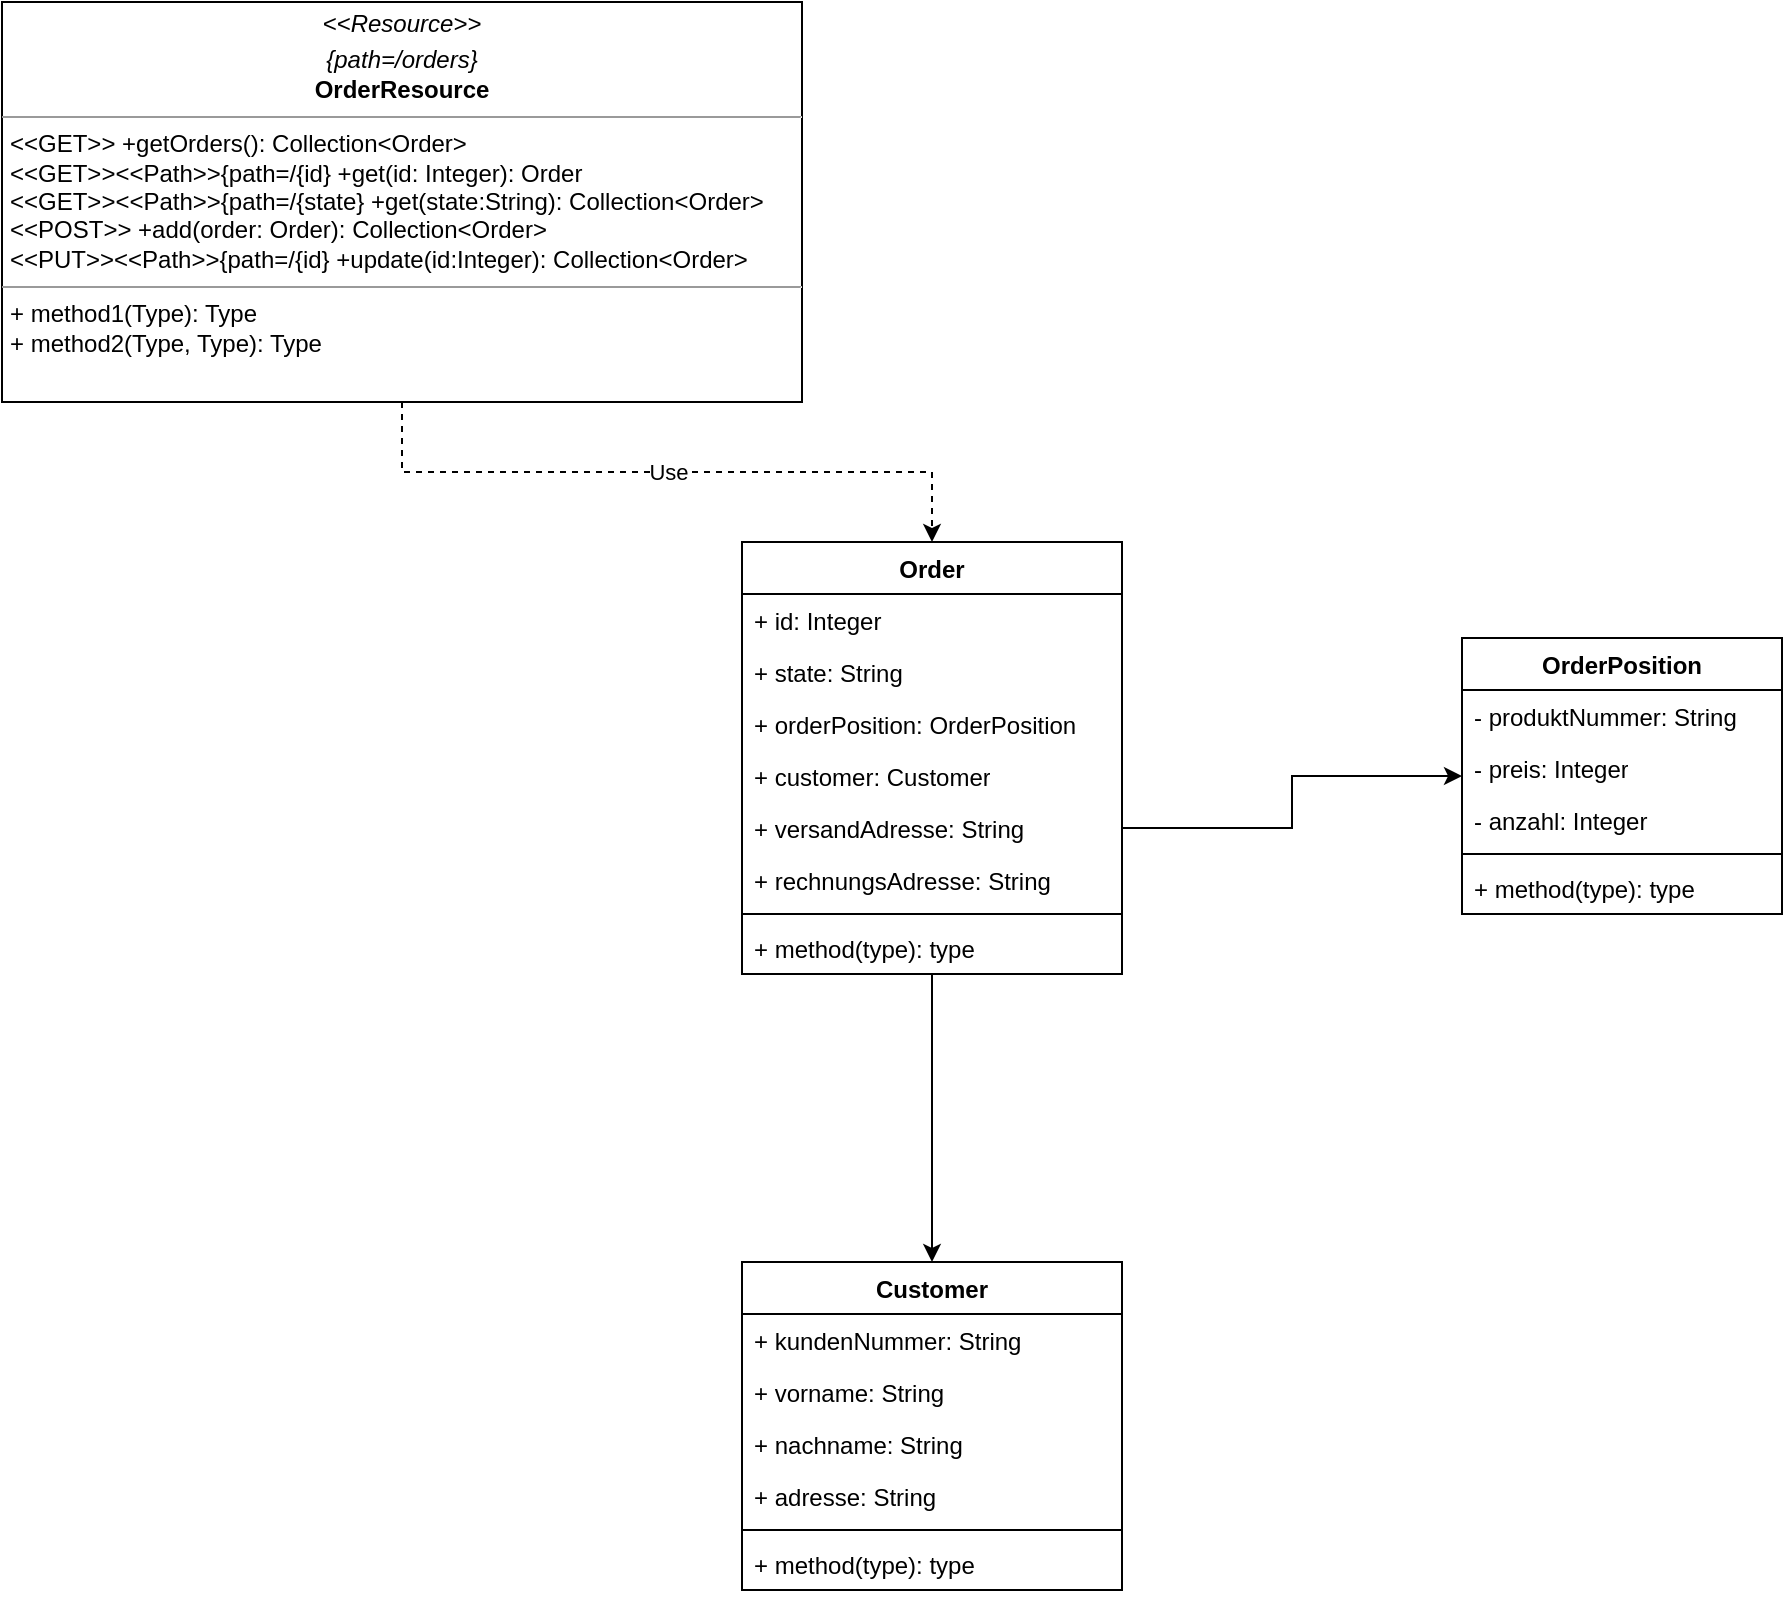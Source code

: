 <mxfile version="21.3.4" type="github">
  <diagram id="C5RBs43oDa-KdzZeNtuy" name="Page-1">
    <mxGraphModel dx="2021" dy="766" grid="1" gridSize="10" guides="1" tooltips="1" connect="1" arrows="1" fold="1" page="1" pageScale="1" pageWidth="827" pageHeight="1169" math="0" shadow="0">
      <root>
        <mxCell id="WIyWlLk6GJQsqaUBKTNV-0" />
        <mxCell id="WIyWlLk6GJQsqaUBKTNV-1" parent="WIyWlLk6GJQsqaUBKTNV-0" />
        <mxCell id="MOfuI0SH80aj07IrRXca-13" value="OrderPosition" style="swimlane;fontStyle=1;align=center;verticalAlign=top;childLayout=stackLayout;horizontal=1;startSize=26;horizontalStack=0;resizeParent=1;resizeParentMax=0;resizeLast=0;collapsible=1;marginBottom=0;whiteSpace=wrap;html=1;" vertex="1" parent="WIyWlLk6GJQsqaUBKTNV-1">
          <mxGeometry x="560" y="338" width="160" height="138" as="geometry" />
        </mxCell>
        <mxCell id="MOfuI0SH80aj07IrRXca-14" value="- produktNummer: String" style="text;strokeColor=none;fillColor=none;align=left;verticalAlign=top;spacingLeft=4;spacingRight=4;overflow=hidden;rotatable=0;points=[[0,0.5],[1,0.5]];portConstraint=eastwest;whiteSpace=wrap;html=1;" vertex="1" parent="MOfuI0SH80aj07IrRXca-13">
          <mxGeometry y="26" width="160" height="26" as="geometry" />
        </mxCell>
        <mxCell id="MOfuI0SH80aj07IrRXca-17" value="- preis: Integer" style="text;strokeColor=none;fillColor=none;align=left;verticalAlign=top;spacingLeft=4;spacingRight=4;overflow=hidden;rotatable=0;points=[[0,0.5],[1,0.5]];portConstraint=eastwest;whiteSpace=wrap;html=1;" vertex="1" parent="MOfuI0SH80aj07IrRXca-13">
          <mxGeometry y="52" width="160" height="26" as="geometry" />
        </mxCell>
        <mxCell id="MOfuI0SH80aj07IrRXca-18" value="- anzahl: Integer" style="text;strokeColor=none;fillColor=none;align=left;verticalAlign=top;spacingLeft=4;spacingRight=4;overflow=hidden;rotatable=0;points=[[0,0.5],[1,0.5]];portConstraint=eastwest;whiteSpace=wrap;html=1;" vertex="1" parent="MOfuI0SH80aj07IrRXca-13">
          <mxGeometry y="78" width="160" height="26" as="geometry" />
        </mxCell>
        <mxCell id="MOfuI0SH80aj07IrRXca-15" value="" style="line;strokeWidth=1;fillColor=none;align=left;verticalAlign=middle;spacingTop=-1;spacingLeft=3;spacingRight=3;rotatable=0;labelPosition=right;points=[];portConstraint=eastwest;strokeColor=inherit;" vertex="1" parent="MOfuI0SH80aj07IrRXca-13">
          <mxGeometry y="104" width="160" height="8" as="geometry" />
        </mxCell>
        <mxCell id="MOfuI0SH80aj07IrRXca-16" value="+ method(type): type" style="text;strokeColor=none;fillColor=none;align=left;verticalAlign=top;spacingLeft=4;spacingRight=4;overflow=hidden;rotatable=0;points=[[0,0.5],[1,0.5]];portConstraint=eastwest;whiteSpace=wrap;html=1;" vertex="1" parent="MOfuI0SH80aj07IrRXca-13">
          <mxGeometry y="112" width="160" height="26" as="geometry" />
        </mxCell>
        <mxCell id="MOfuI0SH80aj07IrRXca-36" style="edgeStyle=orthogonalEdgeStyle;rounded=0;orthogonalLoop=1;jettySize=auto;html=1;exitX=0.5;exitY=1;exitDx=0;exitDy=0;" edge="1" parent="WIyWlLk6GJQsqaUBKTNV-1" source="MOfuI0SH80aj07IrRXca-19" target="MOfuI0SH80aj07IrRXca-28">
          <mxGeometry relative="1" as="geometry" />
        </mxCell>
        <mxCell id="MOfuI0SH80aj07IrRXca-19" value="Order" style="swimlane;fontStyle=1;align=center;verticalAlign=top;childLayout=stackLayout;horizontal=1;startSize=26;horizontalStack=0;resizeParent=1;resizeParentMax=0;resizeLast=0;collapsible=1;marginBottom=0;whiteSpace=wrap;html=1;" vertex="1" parent="WIyWlLk6GJQsqaUBKTNV-1">
          <mxGeometry x="200" y="290" width="190" height="216" as="geometry" />
        </mxCell>
        <mxCell id="MOfuI0SH80aj07IrRXca-48" value="+ id: Integer" style="text;strokeColor=none;fillColor=none;align=left;verticalAlign=top;spacingLeft=4;spacingRight=4;overflow=hidden;rotatable=0;points=[[0,0.5],[1,0.5]];portConstraint=eastwest;whiteSpace=wrap;html=1;" vertex="1" parent="MOfuI0SH80aj07IrRXca-19">
          <mxGeometry y="26" width="190" height="26" as="geometry" />
        </mxCell>
        <mxCell id="MOfuI0SH80aj07IrRXca-20" value="+ state: String" style="text;strokeColor=none;fillColor=none;align=left;verticalAlign=top;spacingLeft=4;spacingRight=4;overflow=hidden;rotatable=0;points=[[0,0.5],[1,0.5]];portConstraint=eastwest;whiteSpace=wrap;html=1;" vertex="1" parent="MOfuI0SH80aj07IrRXca-19">
          <mxGeometry y="52" width="190" height="26" as="geometry" />
        </mxCell>
        <mxCell id="MOfuI0SH80aj07IrRXca-23" value="+ orderPosition: OrderPosition" style="text;strokeColor=none;fillColor=none;align=left;verticalAlign=top;spacingLeft=4;spacingRight=4;overflow=hidden;rotatable=0;points=[[0,0.5],[1,0.5]];portConstraint=eastwest;whiteSpace=wrap;html=1;" vertex="1" parent="MOfuI0SH80aj07IrRXca-19">
          <mxGeometry y="78" width="190" height="26" as="geometry" />
        </mxCell>
        <mxCell id="MOfuI0SH80aj07IrRXca-24" value="+ customer: Customer" style="text;strokeColor=none;fillColor=none;align=left;verticalAlign=top;spacingLeft=4;spacingRight=4;overflow=hidden;rotatable=0;points=[[0,0.5],[1,0.5]];portConstraint=eastwest;whiteSpace=wrap;html=1;" vertex="1" parent="MOfuI0SH80aj07IrRXca-19">
          <mxGeometry y="104" width="190" height="26" as="geometry" />
        </mxCell>
        <mxCell id="MOfuI0SH80aj07IrRXca-26" value="+ versandAdresse: String" style="text;strokeColor=none;fillColor=none;align=left;verticalAlign=top;spacingLeft=4;spacingRight=4;overflow=hidden;rotatable=0;points=[[0,0.5],[1,0.5]];portConstraint=eastwest;whiteSpace=wrap;html=1;" vertex="1" parent="MOfuI0SH80aj07IrRXca-19">
          <mxGeometry y="130" width="190" height="26" as="geometry" />
        </mxCell>
        <mxCell id="MOfuI0SH80aj07IrRXca-25" value="+ rechnungsAdresse: String" style="text;strokeColor=none;fillColor=none;align=left;verticalAlign=top;spacingLeft=4;spacingRight=4;overflow=hidden;rotatable=0;points=[[0,0.5],[1,0.5]];portConstraint=eastwest;whiteSpace=wrap;html=1;" vertex="1" parent="MOfuI0SH80aj07IrRXca-19">
          <mxGeometry y="156" width="190" height="26" as="geometry" />
        </mxCell>
        <mxCell id="MOfuI0SH80aj07IrRXca-21" value="" style="line;strokeWidth=1;fillColor=none;align=left;verticalAlign=middle;spacingTop=-1;spacingLeft=3;spacingRight=3;rotatable=0;labelPosition=right;points=[];portConstraint=eastwest;strokeColor=inherit;" vertex="1" parent="MOfuI0SH80aj07IrRXca-19">
          <mxGeometry y="182" width="190" height="8" as="geometry" />
        </mxCell>
        <mxCell id="MOfuI0SH80aj07IrRXca-22" value="+ method(type): type" style="text;strokeColor=none;fillColor=none;align=left;verticalAlign=top;spacingLeft=4;spacingRight=4;overflow=hidden;rotatable=0;points=[[0,0.5],[1,0.5]];portConstraint=eastwest;whiteSpace=wrap;html=1;" vertex="1" parent="MOfuI0SH80aj07IrRXca-19">
          <mxGeometry y="190" width="190" height="26" as="geometry" />
        </mxCell>
        <mxCell id="MOfuI0SH80aj07IrRXca-28" value="Customer" style="swimlane;fontStyle=1;align=center;verticalAlign=top;childLayout=stackLayout;horizontal=1;startSize=26;horizontalStack=0;resizeParent=1;resizeParentMax=0;resizeLast=0;collapsible=1;marginBottom=0;whiteSpace=wrap;html=1;" vertex="1" parent="WIyWlLk6GJQsqaUBKTNV-1">
          <mxGeometry x="200" y="650" width="190" height="164" as="geometry" />
        </mxCell>
        <mxCell id="MOfuI0SH80aj07IrRXca-29" value="+ kundenNummer: String" style="text;strokeColor=none;fillColor=none;align=left;verticalAlign=top;spacingLeft=4;spacingRight=4;overflow=hidden;rotatable=0;points=[[0,0.5],[1,0.5]];portConstraint=eastwest;whiteSpace=wrap;html=1;" vertex="1" parent="MOfuI0SH80aj07IrRXca-28">
          <mxGeometry y="26" width="190" height="26" as="geometry" />
        </mxCell>
        <mxCell id="MOfuI0SH80aj07IrRXca-30" value="+ vorname: String" style="text;strokeColor=none;fillColor=none;align=left;verticalAlign=top;spacingLeft=4;spacingRight=4;overflow=hidden;rotatable=0;points=[[0,0.5],[1,0.5]];portConstraint=eastwest;whiteSpace=wrap;html=1;" vertex="1" parent="MOfuI0SH80aj07IrRXca-28">
          <mxGeometry y="52" width="190" height="26" as="geometry" />
        </mxCell>
        <mxCell id="MOfuI0SH80aj07IrRXca-31" value="+ nachname: String" style="text;strokeColor=none;fillColor=none;align=left;verticalAlign=top;spacingLeft=4;spacingRight=4;overflow=hidden;rotatable=0;points=[[0,0.5],[1,0.5]];portConstraint=eastwest;whiteSpace=wrap;html=1;" vertex="1" parent="MOfuI0SH80aj07IrRXca-28">
          <mxGeometry y="78" width="190" height="26" as="geometry" />
        </mxCell>
        <mxCell id="MOfuI0SH80aj07IrRXca-32" value="+ adresse: String" style="text;strokeColor=none;fillColor=none;align=left;verticalAlign=top;spacingLeft=4;spacingRight=4;overflow=hidden;rotatable=0;points=[[0,0.5],[1,0.5]];portConstraint=eastwest;whiteSpace=wrap;html=1;" vertex="1" parent="MOfuI0SH80aj07IrRXca-28">
          <mxGeometry y="104" width="190" height="26" as="geometry" />
        </mxCell>
        <mxCell id="MOfuI0SH80aj07IrRXca-34" value="" style="line;strokeWidth=1;fillColor=none;align=left;verticalAlign=middle;spacingTop=-1;spacingLeft=3;spacingRight=3;rotatable=0;labelPosition=right;points=[];portConstraint=eastwest;strokeColor=inherit;" vertex="1" parent="MOfuI0SH80aj07IrRXca-28">
          <mxGeometry y="130" width="190" height="8" as="geometry" />
        </mxCell>
        <mxCell id="MOfuI0SH80aj07IrRXca-35" value="+ method(type): type" style="text;strokeColor=none;fillColor=none;align=left;verticalAlign=top;spacingLeft=4;spacingRight=4;overflow=hidden;rotatable=0;points=[[0,0.5],[1,0.5]];portConstraint=eastwest;whiteSpace=wrap;html=1;" vertex="1" parent="MOfuI0SH80aj07IrRXca-28">
          <mxGeometry y="138" width="190" height="26" as="geometry" />
        </mxCell>
        <mxCell id="MOfuI0SH80aj07IrRXca-37" style="edgeStyle=orthogonalEdgeStyle;rounded=0;orthogonalLoop=1;jettySize=auto;html=1;exitX=1;exitY=0.5;exitDx=0;exitDy=0;" edge="1" parent="WIyWlLk6GJQsqaUBKTNV-1" source="MOfuI0SH80aj07IrRXca-26" target="MOfuI0SH80aj07IrRXca-13">
          <mxGeometry relative="1" as="geometry" />
        </mxCell>
        <mxCell id="MOfuI0SH80aj07IrRXca-46" value="Use" style="edgeStyle=orthogonalEdgeStyle;rounded=0;orthogonalLoop=1;jettySize=auto;html=1;dashed=1;" edge="1" parent="WIyWlLk6GJQsqaUBKTNV-1" source="MOfuI0SH80aj07IrRXca-47" target="MOfuI0SH80aj07IrRXca-19">
          <mxGeometry relative="1" as="geometry">
            <mxPoint x="210" y="230" as="sourcePoint" />
          </mxGeometry>
        </mxCell>
        <mxCell id="MOfuI0SH80aj07IrRXca-47" value="&lt;p style=&quot;margin:0px;margin-top:4px;text-align:center;&quot;&gt;&lt;i&gt;&amp;lt;&amp;lt;Resource&amp;gt;&amp;gt;&lt;/i&gt;&lt;/p&gt;&lt;p style=&quot;margin:0px;margin-top:4px;text-align:center;&quot;&gt;&lt;i&gt;{path=/orders}&lt;br&gt;&lt;/i&gt;&lt;b&gt;OrderResource&lt;/b&gt;&lt;/p&gt;&lt;hr size=&quot;1&quot;&gt;&lt;p style=&quot;margin:0px;margin-left:4px;&quot;&gt;&amp;lt;&amp;lt;GET&amp;gt;&amp;gt; +getOrders(): Collection&amp;lt;Order&amp;gt;&lt;/p&gt;&lt;p style=&quot;margin:0px;margin-left:4px;&quot;&gt;&amp;lt;&amp;lt;GET&amp;gt;&amp;gt;&amp;lt;&amp;lt;Path&amp;gt;&amp;gt;{path=/{id} +get(id: Integer): Order&lt;br&gt;&amp;lt;&amp;lt;GET&amp;gt;&amp;gt;&amp;lt;&amp;lt;Path&amp;gt;&amp;gt;{path=/{state} +get(state:String): Collection&amp;lt;Order&amp;gt;&lt;/p&gt;&lt;p style=&quot;margin:0px;margin-left:4px;&quot;&gt;&amp;lt;&amp;lt;POST&amp;gt;&amp;gt; +add(order: Order): Collection&amp;lt;Order&amp;gt;&lt;/p&gt;&lt;p style=&quot;margin:0px;margin-left:4px;&quot;&gt;&amp;lt;&amp;lt;PUT&amp;gt;&amp;gt;&amp;lt;&amp;lt;Path&amp;gt;&amp;gt;{path=/{id} +update(id:Integer): Collection&amp;lt;Order&amp;gt;&lt;/p&gt;&lt;hr size=&quot;1&quot;&gt;&lt;p style=&quot;margin:0px;margin-left:4px;&quot;&gt;+ method1(Type): Type&lt;br&gt;+ method2(Type, Type): Type&lt;/p&gt;" style="verticalAlign=top;align=left;overflow=fill;fontSize=12;fontFamily=Helvetica;html=1;whiteSpace=wrap;" vertex="1" parent="WIyWlLk6GJQsqaUBKTNV-1">
          <mxGeometry x="-170" y="20" width="400" height="200" as="geometry" />
        </mxCell>
      </root>
    </mxGraphModel>
  </diagram>
</mxfile>
